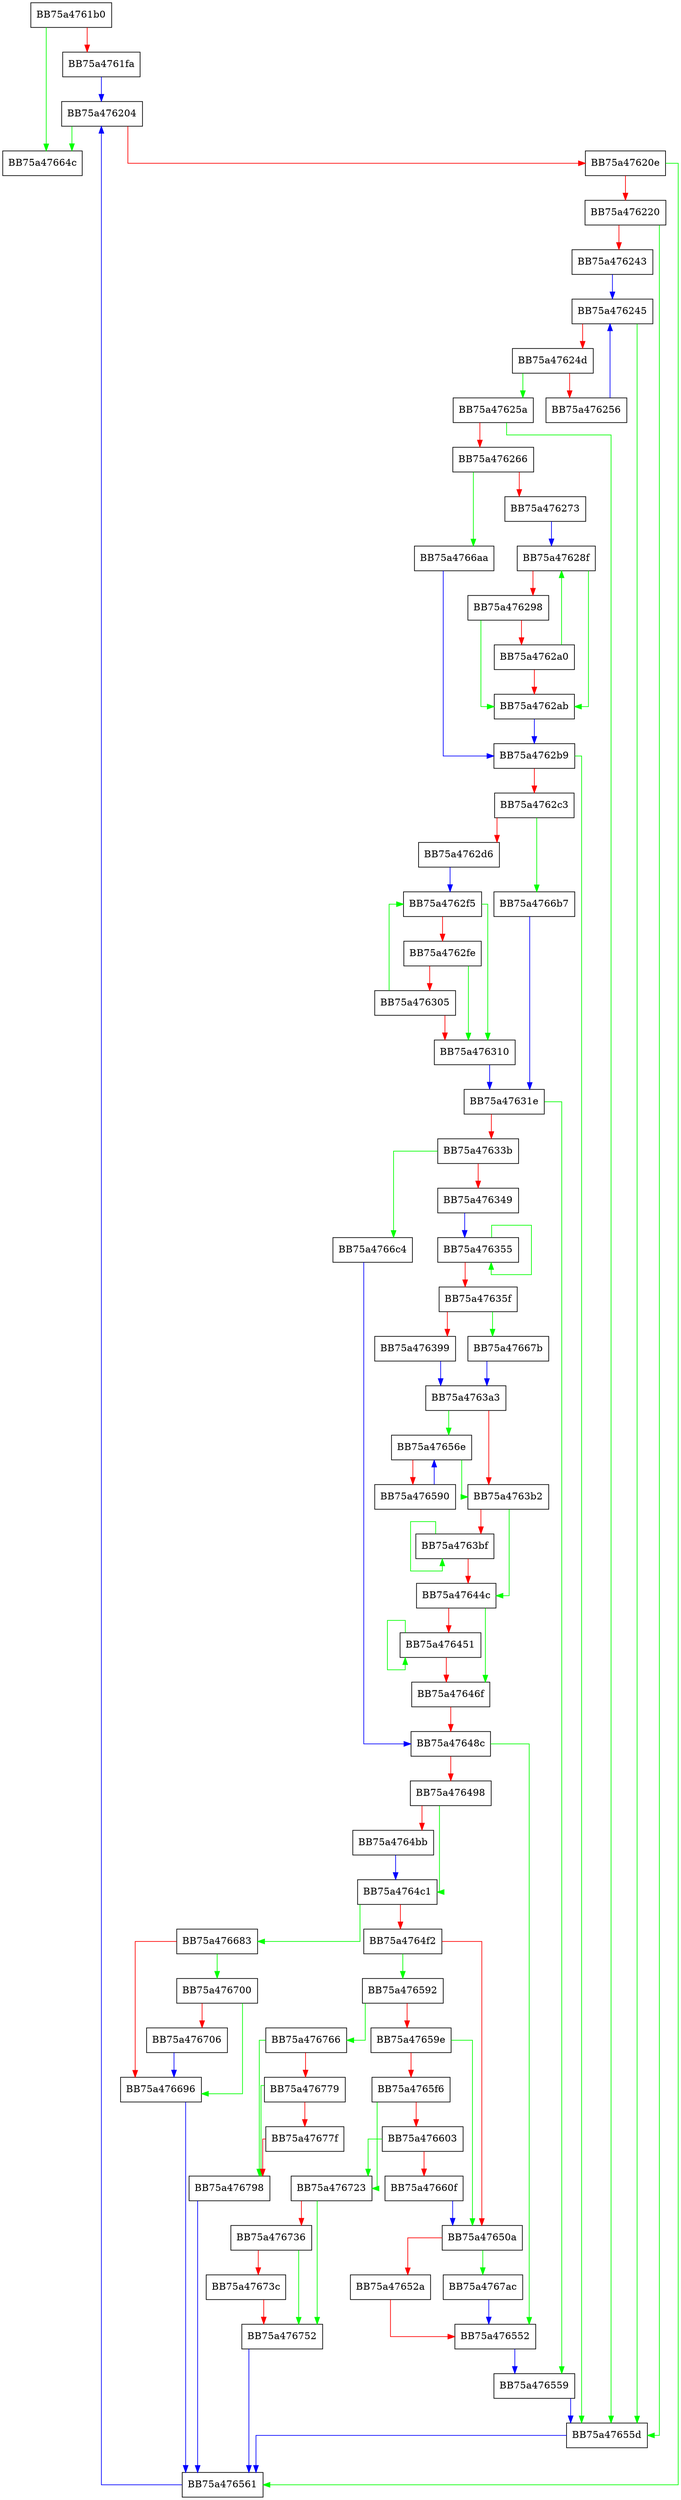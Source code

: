 digraph VdllNdatFireEventCallback {
  node [shape="box"];
  graph [splines=ortho];
  BB75a4761b0 -> BB75a47664c [color="green"];
  BB75a4761b0 -> BB75a4761fa [color="red"];
  BB75a4761fa -> BB75a476204 [color="blue"];
  BB75a476204 -> BB75a47664c [color="green"];
  BB75a476204 -> BB75a47620e [color="red"];
  BB75a47620e -> BB75a476561 [color="green"];
  BB75a47620e -> BB75a476220 [color="red"];
  BB75a476220 -> BB75a47655d [color="green"];
  BB75a476220 -> BB75a476243 [color="red"];
  BB75a476243 -> BB75a476245 [color="blue"];
  BB75a476245 -> BB75a47655d [color="green"];
  BB75a476245 -> BB75a47624d [color="red"];
  BB75a47624d -> BB75a47625a [color="green"];
  BB75a47624d -> BB75a476256 [color="red"];
  BB75a476256 -> BB75a476245 [color="blue"];
  BB75a47625a -> BB75a47655d [color="green"];
  BB75a47625a -> BB75a476266 [color="red"];
  BB75a476266 -> BB75a4766aa [color="green"];
  BB75a476266 -> BB75a476273 [color="red"];
  BB75a476273 -> BB75a47628f [color="blue"];
  BB75a47628f -> BB75a4762ab [color="green"];
  BB75a47628f -> BB75a476298 [color="red"];
  BB75a476298 -> BB75a4762ab [color="green"];
  BB75a476298 -> BB75a4762a0 [color="red"];
  BB75a4762a0 -> BB75a47628f [color="green"];
  BB75a4762a0 -> BB75a4762ab [color="red"];
  BB75a4762ab -> BB75a4762b9 [color="blue"];
  BB75a4762b9 -> BB75a47655d [color="green"];
  BB75a4762b9 -> BB75a4762c3 [color="red"];
  BB75a4762c3 -> BB75a4766b7 [color="green"];
  BB75a4762c3 -> BB75a4762d6 [color="red"];
  BB75a4762d6 -> BB75a4762f5 [color="blue"];
  BB75a4762f5 -> BB75a476310 [color="green"];
  BB75a4762f5 -> BB75a4762fe [color="red"];
  BB75a4762fe -> BB75a476310 [color="green"];
  BB75a4762fe -> BB75a476305 [color="red"];
  BB75a476305 -> BB75a4762f5 [color="green"];
  BB75a476305 -> BB75a476310 [color="red"];
  BB75a476310 -> BB75a47631e [color="blue"];
  BB75a47631e -> BB75a476559 [color="green"];
  BB75a47631e -> BB75a47633b [color="red"];
  BB75a47633b -> BB75a4766c4 [color="green"];
  BB75a47633b -> BB75a476349 [color="red"];
  BB75a476349 -> BB75a476355 [color="blue"];
  BB75a476355 -> BB75a476355 [color="green"];
  BB75a476355 -> BB75a47635f [color="red"];
  BB75a47635f -> BB75a47667b [color="green"];
  BB75a47635f -> BB75a476399 [color="red"];
  BB75a476399 -> BB75a4763a3 [color="blue"];
  BB75a4763a3 -> BB75a47656e [color="green"];
  BB75a4763a3 -> BB75a4763b2 [color="red"];
  BB75a4763b2 -> BB75a47644c [color="green"];
  BB75a4763b2 -> BB75a4763bf [color="red"];
  BB75a4763bf -> BB75a4763bf [color="green"];
  BB75a4763bf -> BB75a47644c [color="red"];
  BB75a47644c -> BB75a47646f [color="green"];
  BB75a47644c -> BB75a476451 [color="red"];
  BB75a476451 -> BB75a476451 [color="green"];
  BB75a476451 -> BB75a47646f [color="red"];
  BB75a47646f -> BB75a47648c [color="red"];
  BB75a47648c -> BB75a476552 [color="green"];
  BB75a47648c -> BB75a476498 [color="red"];
  BB75a476498 -> BB75a4764c1 [color="green"];
  BB75a476498 -> BB75a4764bb [color="red"];
  BB75a4764bb -> BB75a4764c1 [color="blue"];
  BB75a4764c1 -> BB75a476683 [color="green"];
  BB75a4764c1 -> BB75a4764f2 [color="red"];
  BB75a4764f2 -> BB75a476592 [color="green"];
  BB75a4764f2 -> BB75a47650a [color="red"];
  BB75a47650a -> BB75a4767ac [color="green"];
  BB75a47650a -> BB75a47652a [color="red"];
  BB75a47652a -> BB75a476552 [color="red"];
  BB75a476552 -> BB75a476559 [color="blue"];
  BB75a476559 -> BB75a47655d [color="blue"];
  BB75a47655d -> BB75a476561 [color="blue"];
  BB75a476561 -> BB75a476204 [color="blue"];
  BB75a47656e -> BB75a4763b2 [color="green"];
  BB75a47656e -> BB75a476590 [color="red"];
  BB75a476590 -> BB75a47656e [color="blue"];
  BB75a476592 -> BB75a476766 [color="green"];
  BB75a476592 -> BB75a47659e [color="red"];
  BB75a47659e -> BB75a47650a [color="green"];
  BB75a47659e -> BB75a4765f6 [color="red"];
  BB75a4765f6 -> BB75a476723 [color="green"];
  BB75a4765f6 -> BB75a476603 [color="red"];
  BB75a476603 -> BB75a476723 [color="green"];
  BB75a476603 -> BB75a47660f [color="red"];
  BB75a47660f -> BB75a47650a [color="blue"];
  BB75a47667b -> BB75a4763a3 [color="blue"];
  BB75a476683 -> BB75a476700 [color="green"];
  BB75a476683 -> BB75a476696 [color="red"];
  BB75a476696 -> BB75a476561 [color="blue"];
  BB75a4766aa -> BB75a4762b9 [color="blue"];
  BB75a4766b7 -> BB75a47631e [color="blue"];
  BB75a4766c4 -> BB75a47648c [color="blue"];
  BB75a476700 -> BB75a476696 [color="green"];
  BB75a476700 -> BB75a476706 [color="red"];
  BB75a476706 -> BB75a476696 [color="blue"];
  BB75a476723 -> BB75a476752 [color="green"];
  BB75a476723 -> BB75a476736 [color="red"];
  BB75a476736 -> BB75a476752 [color="green"];
  BB75a476736 -> BB75a47673c [color="red"];
  BB75a47673c -> BB75a476752 [color="red"];
  BB75a476752 -> BB75a476561 [color="blue"];
  BB75a476766 -> BB75a476798 [color="green"];
  BB75a476766 -> BB75a476779 [color="red"];
  BB75a476779 -> BB75a476798 [color="green"];
  BB75a476779 -> BB75a47677f [color="red"];
  BB75a47677f -> BB75a476798 [color="red"];
  BB75a476798 -> BB75a476561 [color="blue"];
  BB75a4767ac -> BB75a476552 [color="blue"];
}